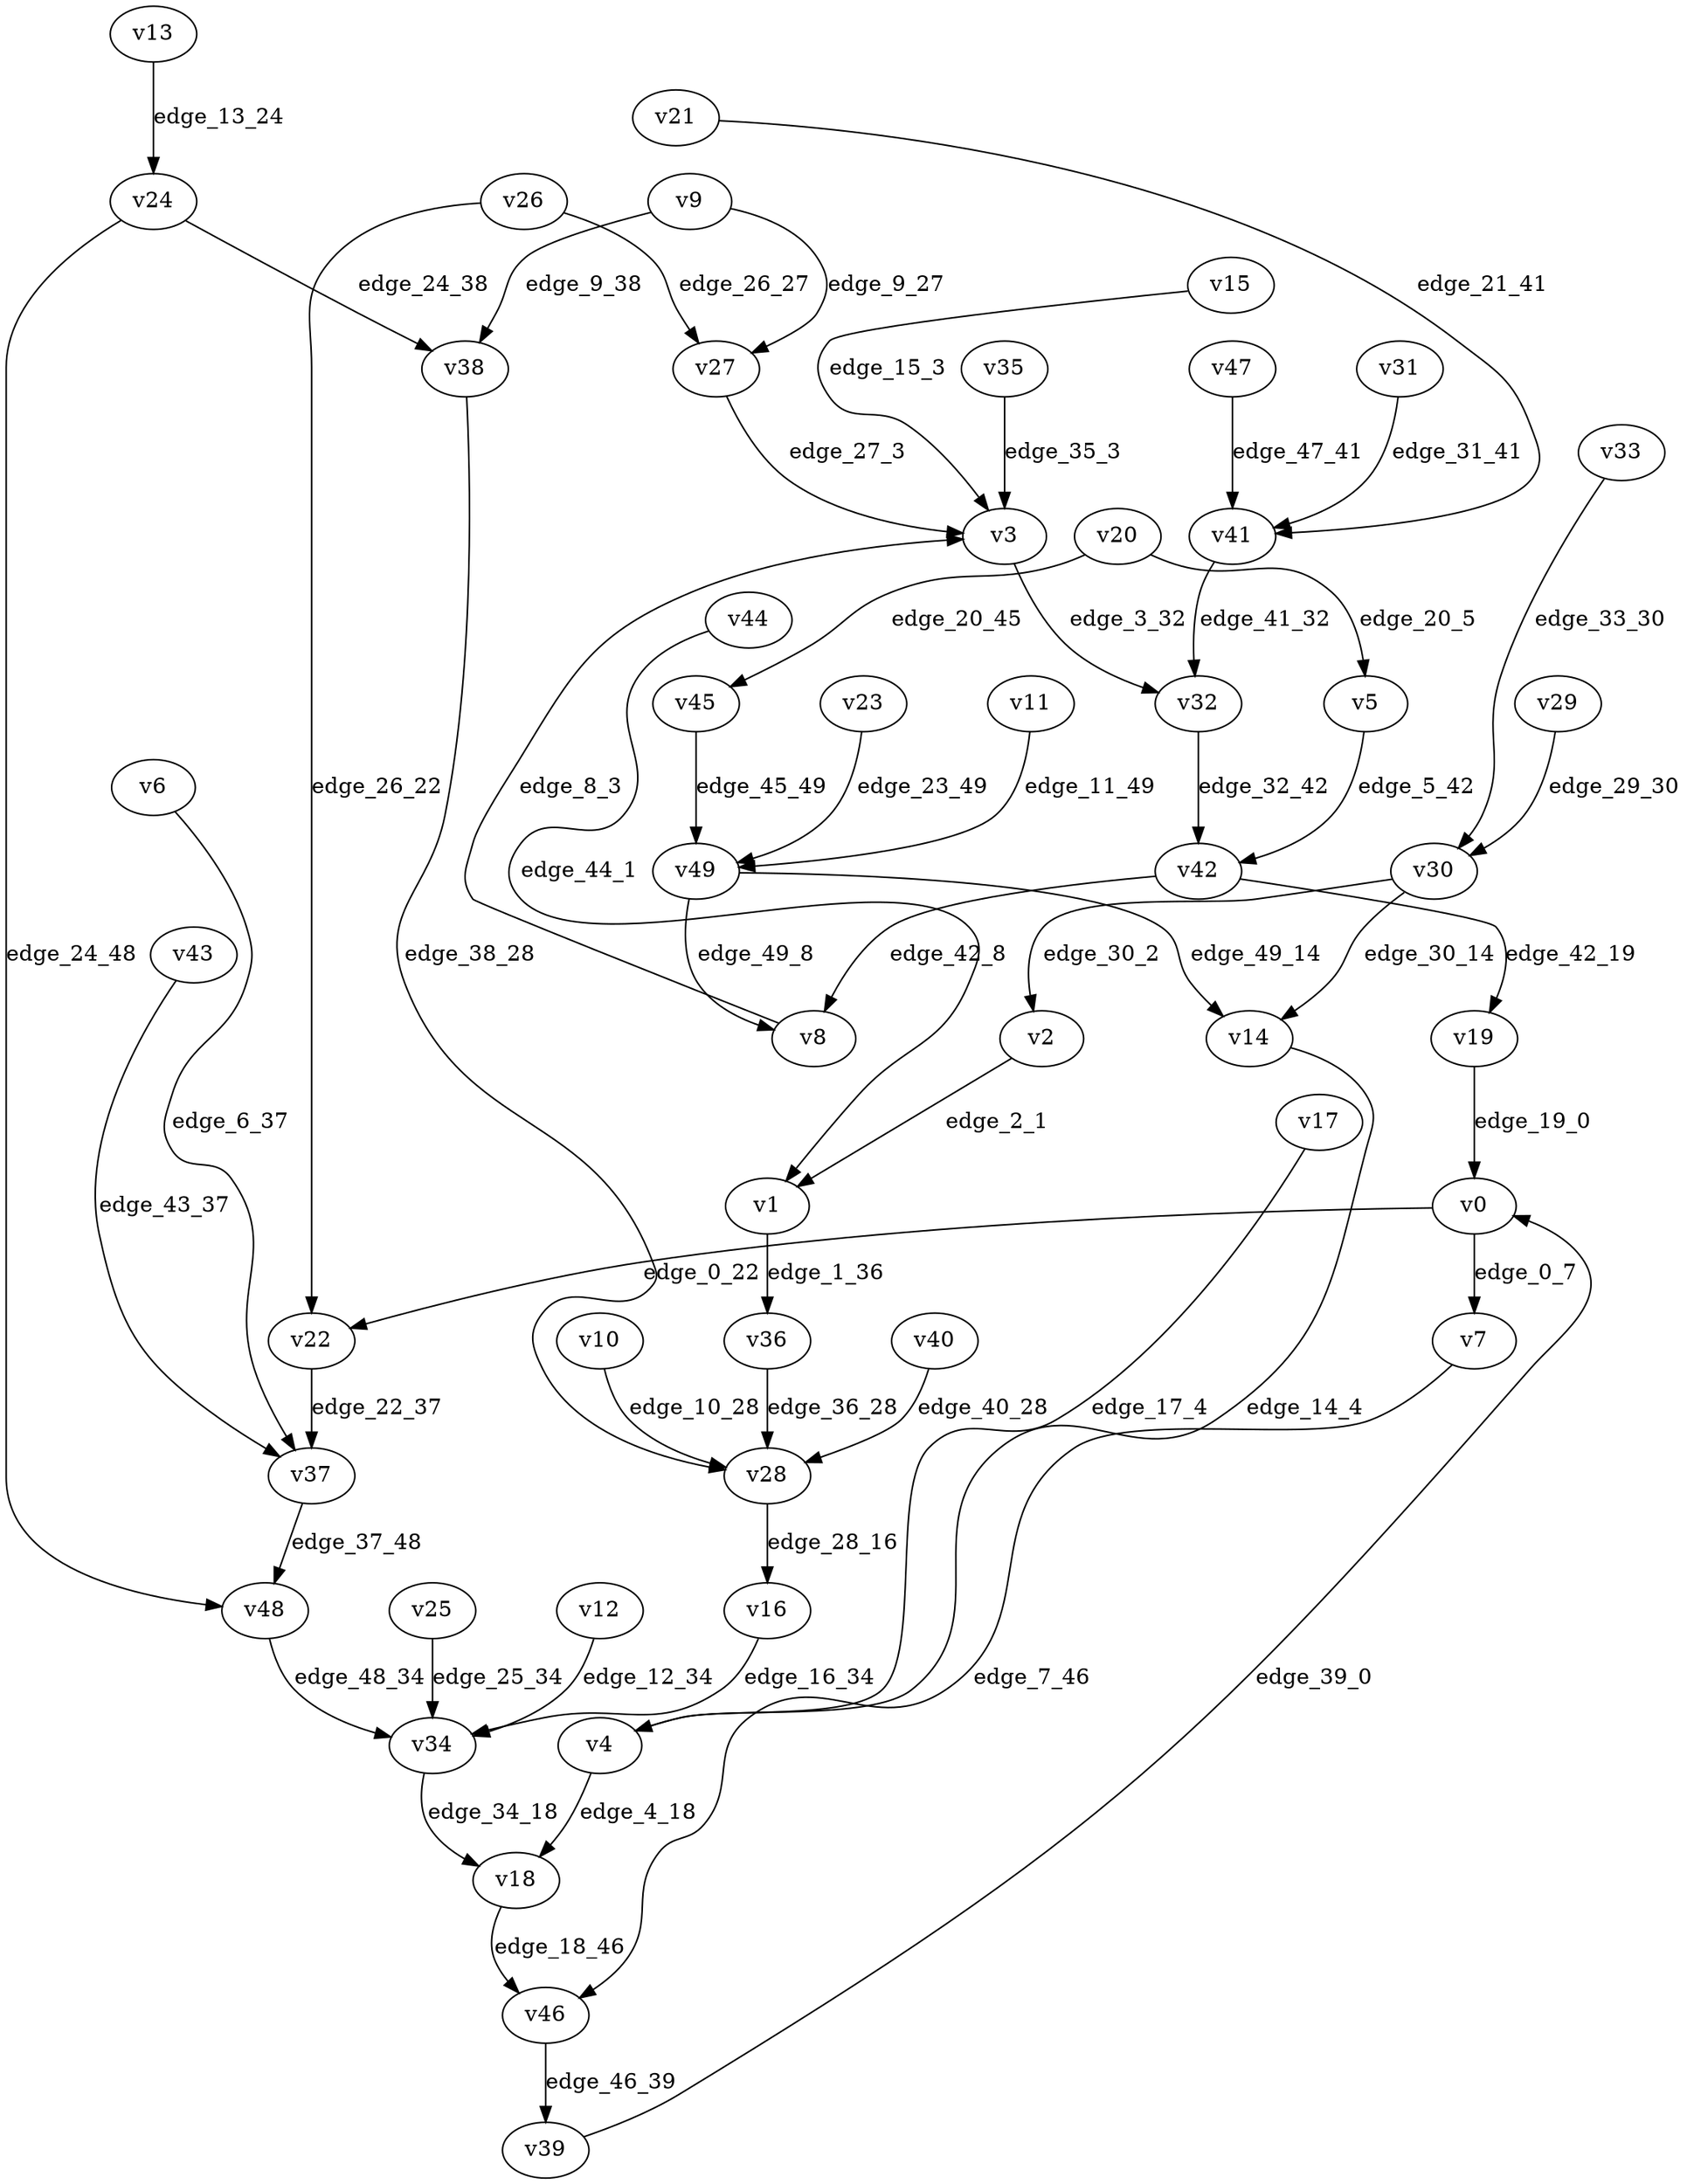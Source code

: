 digraph G {
    // Stochastic discounted game

    v0 [name="v0", player=-1];
    v1 [name="v1", player=-1];
    v2 [name="v2", player=1];
    v3 [name="v3", player=-1];
    v4 [name="v4", player=-1];
    v5 [name="v5", player=1];
    v6 [name="v6", player=0];
    v7 [name="v7", player=0];
    v8 [name="v8", player=1];
    v9 [name="v9", player=-1];
    v10 [name="v10", player=0];
    v11 [name="v11", player=0];
    v12 [name="v12", player=0];
    v13 [name="v13", player=0];
    v14 [name="v14", player=1];
    v15 [name="v15", player=1];
    v16 [name="v16", player=1];
    v17 [name="v17", player=1];
    v18 [name="v18", player=1];
    v19 [name="v19", player=0];
    v20 [name="v20", player=-1];
    v21 [name="v21", player=0];
    v22 [name="v22", player=0];
    v23 [name="v23", player=1];
    v24 [name="v24", player=-1];
    v25 [name="v25", player=1];
    v26 [name="v26", player=-1];
    v27 [name="v27", player=0];
    v28 [name="v28", player=-1];
    v29 [name="v29", player=1];
    v30 [name="v30", player=-1];
    v31 [name="v31", player=0];
    v32 [name="v32", player=0];
    v33 [name="v33", player=1];
    v34 [name="v34", player=-1];
    v35 [name="v35", player=0];
    v36 [name="v36", player=1];
    v37 [name="v37", player=-1];
    v38 [name="v38", player=0];
    v39 [name="v39", player=1];
    v40 [name="v40", player=0];
    v41 [name="v41", player=-1];
    v42 [name="v42", player=-1];
    v43 [name="v43", player=1];
    v44 [name="v44", player=0];
    v45 [name="v45", player=1];
    v46 [name="v46", player=-1];
    v47 [name="v47", player=0];
    v48 [name="v48", player=1];
    v49 [name="v49", player=-1];

    v0 -> v7 [label="edge_0_7", probability=0.679683];
    v0 -> v22 [label="edge_0_22", probability=0.320317];
    v1 -> v36 [label="edge_1_36", probability=1.000000];
    v2 -> v1 [label="edge_2_1", weight=-3.822733, discount=0.811250];
    v3 -> v32 [label="edge_3_32", probability=1.000000];
    v4 -> v18 [label="edge_4_18", probability=1.000000];
    v5 -> v42 [label="edge_5_42", weight=3.615312, discount=0.216577];
    v6 -> v37 [label="edge_6_37", weight=-8.102329, discount=0.401151];
    v7 -> v46 [label="edge_7_46", weight=-0.218459, discount=0.179975];
    v8 -> v3 [label="edge_8_3", weight=0.741616, discount=0.759115];
    v9 -> v27 [label="edge_9_27", probability=0.430296];
    v9 -> v38 [label="edge_9_38", probability=0.569704];
    v10 -> v28 [label="edge_10_28", weight=8.215565, discount=0.530415];
    v11 -> v49 [label="edge_11_49", weight=5.807533, discount=0.112705];
    v12 -> v34 [label="edge_12_34", weight=5.717268, discount=0.300032];
    v13 -> v24 [label="edge_13_24", weight=2.688275, discount=0.668396];
    v14 -> v4 [label="edge_14_4", weight=-5.654000, discount=0.533324];
    v15 -> v3 [label="edge_15_3", weight=0.843679, discount=0.539514];
    v16 -> v34 [label="edge_16_34", weight=3.869312, discount=0.302399];
    v17 -> v4 [label="edge_17_4", weight=-7.346004, discount=0.812864];
    v18 -> v46 [label="edge_18_46", weight=-9.117549, discount=0.287895];
    v19 -> v0 [label="edge_19_0", weight=4.862516, discount=0.117778];
    v20 -> v5 [label="edge_20_5", probability=0.349931];
    v20 -> v45 [label="edge_20_45", probability=0.650069];
    v21 -> v41 [label="edge_21_41", weight=-0.490846, discount=0.667031];
    v22 -> v37 [label="edge_22_37", weight=4.336218, discount=0.720668];
    v23 -> v49 [label="edge_23_49", weight=1.360111, discount=0.314805];
    v24 -> v48 [label="edge_24_48", probability=0.590263];
    v24 -> v38 [label="edge_24_38", probability=0.409737];
    v25 -> v34 [label="edge_25_34", weight=7.329663, discount=0.580955];
    v26 -> v22 [label="edge_26_22", probability=0.532798];
    v26 -> v27 [label="edge_26_27", probability=0.467202];
    v27 -> v3 [label="edge_27_3", weight=2.797600, discount=0.857979];
    v28 -> v16 [label="edge_28_16", probability=1.000000];
    v29 -> v30 [label="edge_29_30", weight=2.553063, discount=0.449370];
    v30 -> v2 [label="edge_30_2", probability=0.383792];
    v30 -> v14 [label="edge_30_14", probability=0.616208];
    v31 -> v41 [label="edge_31_41", weight=7.802005, discount=0.760768];
    v32 -> v42 [label="edge_32_42", weight=4.878408, discount=0.293107];
    v33 -> v30 [label="edge_33_30", weight=0.701570, discount=0.835226];
    v34 -> v18 [label="edge_34_18", probability=1.000000];
    v35 -> v3 [label="edge_35_3", weight=5.633842, discount=0.712935];
    v36 -> v28 [label="edge_36_28", weight=9.872066, discount=0.652363];
    v37 -> v48 [label="edge_37_48", probability=1.000000];
    v38 -> v28 [label="edge_38_28", weight=-0.146268, discount=0.847947];
    v39 -> v0 [label="edge_39_0", weight=-9.012196, discount=0.755367];
    v40 -> v28 [label="edge_40_28", weight=1.987477, discount=0.458397];
    v41 -> v32 [label="edge_41_32", probability=1.000000];
    v42 -> v8 [label="edge_42_8", probability=0.632735];
    v42 -> v19 [label="edge_42_19", probability=0.367265];
    v43 -> v37 [label="edge_43_37", weight=0.610289, discount=0.291647];
    v44 -> v1 [label="edge_44_1", weight=-7.064674, discount=0.796119];
    v45 -> v49 [label="edge_45_49", weight=8.854749, discount=0.109170];
    v46 -> v39 [label="edge_46_39", probability=1.000000];
    v47 -> v41 [label="edge_47_41", weight=9.565045, discount=0.121208];
    v48 -> v34 [label="edge_48_34", weight=9.904549, discount=0.334023];
    v49 -> v14 [label="edge_49_14", probability=0.653991];
    v49 -> v8 [label="edge_49_8", probability=0.346009];
}